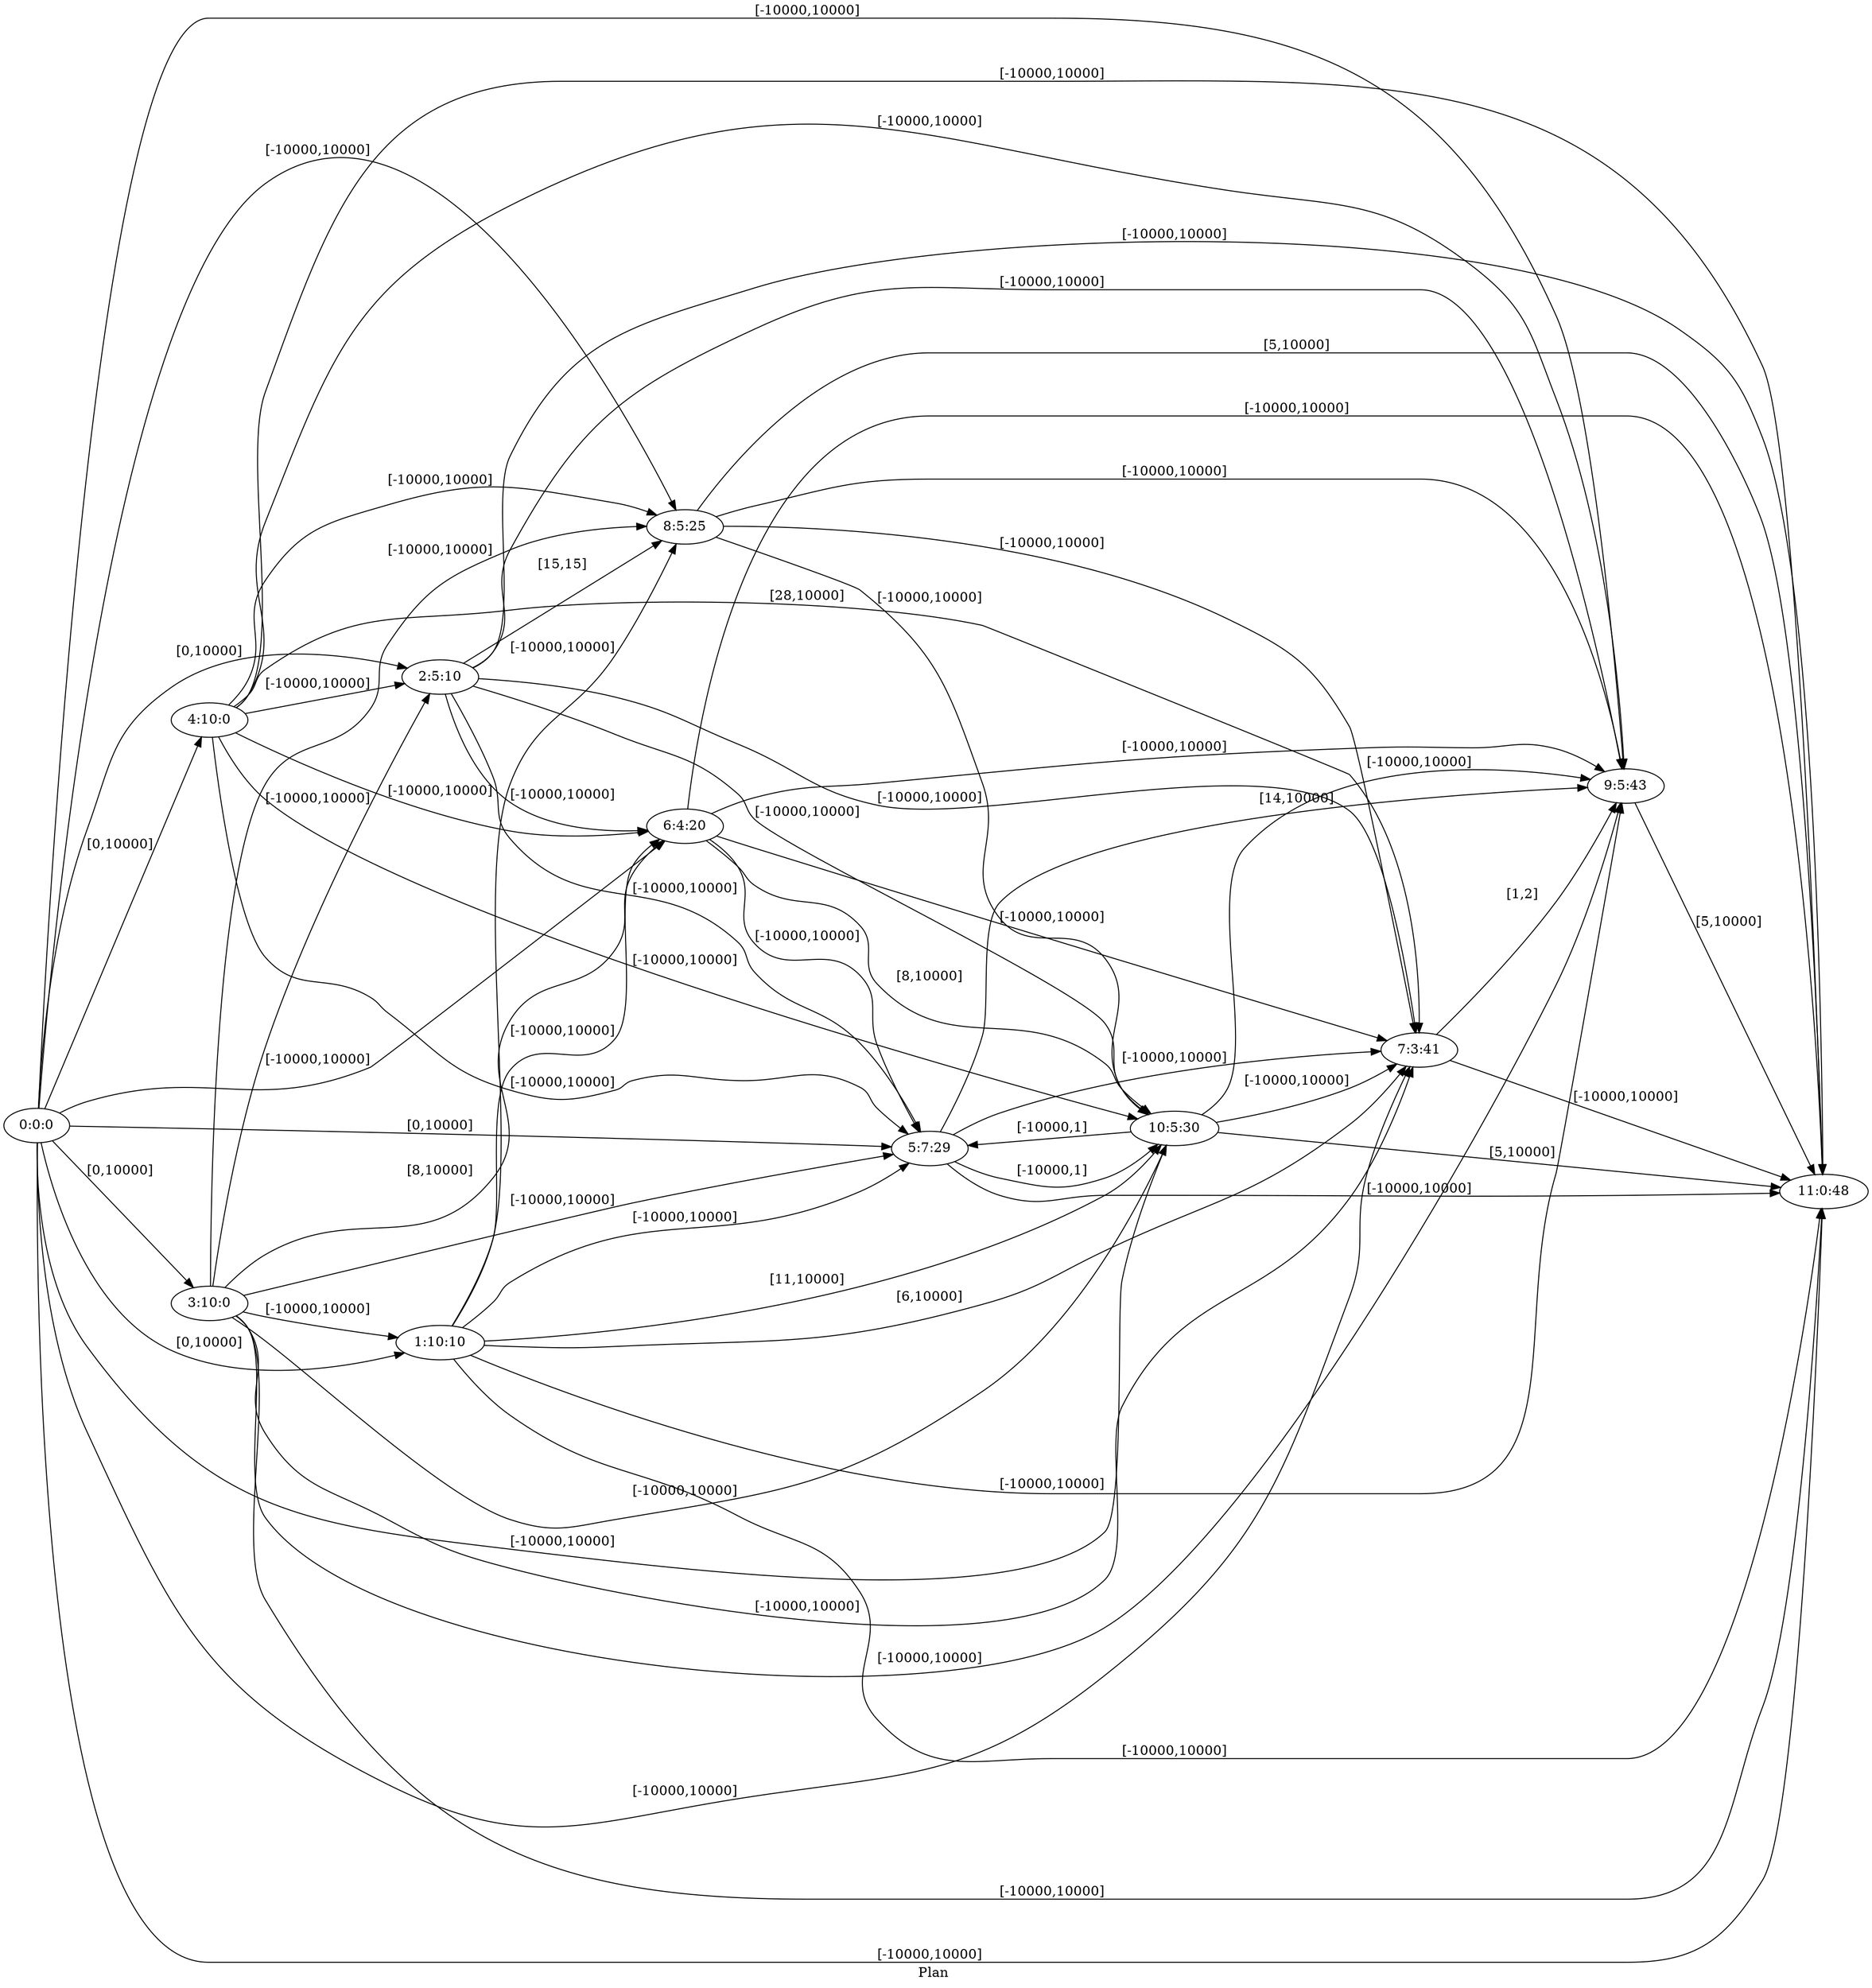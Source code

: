 digraph G {
 rankdir = LR;
 nodesep = .45; 
 size = 30;
label="Plan ";
 fldt = 0.713547;
"0:0:0"->"1:10:10"[ label = "[0,10000]"];
"0:0:0"->"2:5:10"[ label = "[0,10000]"];
"0:0:0"->"3:10:0"[ label = "[0,10000]"];
"0:0:0"->"4:10:0"[ label = "[0,10000]"];
"0:0:0"->"5:7:29"[ label = "[0,10000]"];
"0:0:0"->"6:4:20"[ label = "[-10000,10000]"];
"0:0:0"->"7:3:41"[ label = "[-10000,10000]"];
"0:0:0"->"8:5:25"[ label = "[-10000,10000]"];
"0:0:0"->"9:5:43"[ label = "[-10000,10000]"];
"0:0:0"->"10:5:30"[ label = "[-10000,10000]"];
"0:0:0"->"11:0:48"[ label = "[-10000,10000]"];
"1:10:10"->"5:7:29"[ label = "[-10000,10000]"];
"1:10:10"->"6:4:20"[ label = "[-10000,10000]"];
"1:10:10"->"7:3:41"[ label = "[6,10000]"];
"1:10:10"->"8:5:25"[ label = "[-10000,10000]"];
"1:10:10"->"9:5:43"[ label = "[-10000,10000]"];
"1:10:10"->"10:5:30"[ label = "[11,10000]"];
"1:10:10"->"11:0:48"[ label = "[-10000,10000]"];
"2:5:10"->"5:7:29"[ label = "[-10000,10000]"];
"2:5:10"->"6:4:20"[ label = "[-10000,10000]"];
"2:5:10"->"7:3:41"[ label = "[-10000,10000]"];
"2:5:10"->"8:5:25"[ label = "[15,15]"];
"2:5:10"->"9:5:43"[ label = "[-10000,10000]"];
"2:5:10"->"10:5:30"[ label = "[-10000,10000]"];
"2:5:10"->"11:0:48"[ label = "[-10000,10000]"];
"3:10:0"->"1:10:10"[ label = "[-10000,10000]"];
"3:10:0"->"2:5:10"[ label = "[-10000,10000]"];
"3:10:0"->"5:7:29"[ label = "[-10000,10000]"];
"3:10:0"->"6:4:20"[ label = "[8,10000]"];
"3:10:0"->"7:3:41"[ label = "[-10000,10000]"];
"3:10:0"->"8:5:25"[ label = "[-10000,10000]"];
"3:10:0"->"9:5:43"[ label = "[-10000,10000]"];
"3:10:0"->"10:5:30"[ label = "[-10000,10000]"];
"3:10:0"->"11:0:48"[ label = "[-10000,10000]"];
"4:10:0"->"2:5:10"[ label = "[-10000,10000]"];
"4:10:0"->"5:7:29"[ label = "[-10000,10000]"];
"4:10:0"->"6:4:20"[ label = "[-10000,10000]"];
"4:10:0"->"7:3:41"[ label = "[28,10000]"];
"4:10:0"->"8:5:25"[ label = "[-10000,10000]"];
"4:10:0"->"9:5:43"[ label = "[-10000,10000]"];
"4:10:0"->"10:5:30"[ label = "[-10000,10000]"];
"4:10:0"->"11:0:48"[ label = "[-10000,10000]"];
"5:7:29"->"7:3:41"[ label = "[-10000,10000]"];
"5:7:29"->"9:5:43"[ label = "[14,10000]"];
"5:7:29"->"10:5:30"[ label = "[-10000,1]"];
"5:7:29"->"11:0:48"[ label = "[-10000,10000]"];
"6:4:20"->"5:7:29"[ label = "[-10000,10000]"];
"6:4:20"->"7:3:41"[ label = "[-10000,10000]"];
"6:4:20"->"9:5:43"[ label = "[-10000,10000]"];
"6:4:20"->"10:5:30"[ label = "[8,10000]"];
"6:4:20"->"11:0:48"[ label = "[-10000,10000]"];
"7:3:41"->"9:5:43"[ label = "[1,2]"];
"7:3:41"->"11:0:48"[ label = "[-10000,10000]"];
"8:5:25"->"7:3:41"[ label = "[-10000,10000]"];
"8:5:25"->"9:5:43"[ label = "[-10000,10000]"];
"8:5:25"->"10:5:30"[ label = "[-10000,10000]"];
"8:5:25"->"11:0:48"[ label = "[5,10000]"];
"9:5:43"->"11:0:48"[ label = "[5,10000]"];
"10:5:30"->"5:7:29"[ label = "[-10000,1]"];
"10:5:30"->"7:3:41"[ label = "[-10000,10000]"];
"10:5:30"->"9:5:43"[ label = "[-10000,10000]"];
"10:5:30"->"11:0:48"[ label = "[5,10000]"];
}

